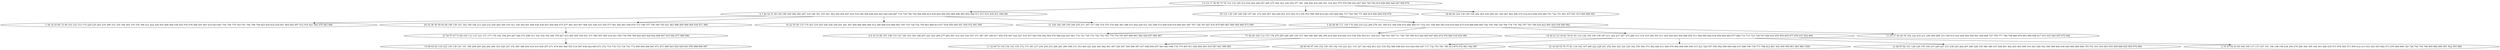 digraph true_tree {
	"0" -> "1"
	"1" -> "2"
	"0" -> "3"
	"1" -> "4"
	"3" -> "5"
	"4" -> "6"
	"1" -> "7"
	"5" -> "8"
	"1" -> "9"
	"5" -> "10"
	"6" -> "11"
	"5" -> "12"
	"5" -> "13"
	"12" -> "14"
	"12" -> "15"
	"10" -> "16"
	"12" -> "17"
	"0" -> "18"
	"12" -> "19"
	"0" [label="3 9 14 17 38 58 75 79 114 132 165 214 218 244 248 257 265 275 306 322 334 359 377 381 396 400 434 440 501 516 563 575 579 590 623 667 692 749 762 819 846 866 928 947 958 979"];
	"1" [label="6 7 40 42 51 89 149 180 240 280 282 287 318 326 351 355 361 362 394 404 407 416 518 546 594 608 620 625 626 629 687 716 730 746 784 804 809 810 839 844 850 852 868 880 883 902 904 911 913 914 930 931 948 981"];
	"2" [label="1 26 34 45 66 72 98 103 123 153 175 229 235 263 270 309 331 335 358 365 370 376 390 412 422 430 455 468 500 538 555 576 578 584 591 607 615 643 681 754 756 779 783 791 792 798 799 823 830 832 838 841 864 892 897 912 916 921 962 976 983 998"];
	"3" [label="95 131 139 140 169 186 197 261 272 360 367 383 420 451 472 502 513 536 553 568 599 614 641 655 669 682 737 764 769 771 806 816 840 849 939 970"];
	"4" [label="29 35 36 50 59 65 68 146 150 161 162 166 184 213 226 232 250 260 300 316 321 338 392 401 408 436 438 453 456 464 475 477 481 503 507 508 525 528 533 550 577 581 592 601 659 670 713 748 757 758 760 765 821 863 886 895 899 909 936 971 996"];
	"5" [label="5 24 64 86 111 144 170 204 210 212 269 278 301 348 431 446 459 470 486 489 517 532 551 558 560 583 618 619 644 675 678 689 690 695 702 704 706 724 768 774 776 782 787 793 794 818 822 905 920 938 949 982"];
	"6" [label="27 54 57 67 73 96 105 113 115 121 171 177 179 182 194 205 247 264 273 298 311 332 352 354 366 378 427 433 485 495 539 541 571 585 587 605 616 621 650 736 780 789 824 825 828 842 898 907 919 946 977 980 990"];
	"7" [label="16 22 55 56 133 174 201 219 245 256 258 259 291 441 447 460 466 469 480 512 540 600 635 666 693 705 719 738 752 795 803 808 814 817 836 856 940 951 954 972 991 995"];
	"8" [label="4 8 19 33 80 107 108 110 127 160 163 183 188 207 223 225 249 277 283 293 312 323 336 357 371 387 397 399 417 450 476 487 522 527 535 537 544 554 562 569 570 586 622 627 661 710 721 725 731 742 743 763 770 778 797 857 869 891 900 926 957 964 967"];
	"9" [label="31 128 148 189 195 206 255 271 307 317 356 374 375 379 384 393 398 415 452 529 531 543 548 572 604 639 674 685 691 697 707 726 767 827 835 875 885 887 890 908 968 973 999"];
	"10" [label="71 82 84 104 112 157 178 276 285 286 295 330 337 346 368 369 386 395 410 429 439 442 519 530 556 593 611 630 631 700 703 709 711 740 745 786 815 820 845 847 862 874 876 884 918 934 985"];
	"11" [label="15 60 63 83 118 125 135 138 141 151 168 208 209 242 292 296 303 329 347 372 385 388 409 418 419 454 457 471 479 493 494 505 514 567 638 642 645 671 672 714 718 733 734 741 772 800 802 848 867 871 873 889 923 924 929 943 978 988 994 997"];
	"12" [label="18 20 21 23 30 62 78 91 93 116 126 154 156 158 187 211 224 237 267 274 284 313 314 319 340 363 411 425 426 443 458 488 492 511 564 565 602 634 656 664 665 677 684 712 715 723 729 747 826 833 855 859 865 877 878 937 952 960"];
	"13" [label="13 25 37 44 46 76 102 122 216 231 246 268 288 333 349 414 432 444 504 509 561 649 668 727 759 777 790 796 860 879 893 896 906 917 933 935 944 955 975 992"];
	"14" [label="28 85 90 97 100 152 159 185 192 193 221 241 310 327 343 402 403 423 534 552 588 598 603 610 624 646 647 717 732 753 781 785 813 870 872 881 942 987"];
	"15" [label="41 43 49 53 70 77 81 119 142 147 200 222 228 251 252 304 320 324 325 342 350 364 373 382 406 413 449 474 484 498 499 506 515 521 524 557 559 582 589 609 628 637 688 708 739 773 788 812 861 932 945 959 961 963 966 1000"];
	"16" [label="11 32 69 74 134 136 143 155 172 173 181 217 230 236 253 266 281 290 308 315 353 405 421 424 445 482 491 497 520 547 549 566 597 617 648 654 657 663 683 698 735 775 807 811 829 854 903 910 927 941 956 965"];
	"17" [label="12 48 87 92 101 120 129 176 190 215 220 227 233 238 243 262 297 299 328 339 380 389 437 448 461 462 463 465 490 510 523 526 542 580 596 606 636 640 660 686 696 755 761 831 834 843 853 858 888 925 950 974 984"];
	"18" [label="39 88 94 124 130 145 164 202 203 239 289 341 345 467 483 496 574 632 633 658 676 680 701 722 751 801 837 851 915 969 986 993"];
	"19" [label="2 10 47 52 61 99 106 109 117 137 167 191 196 198 199 234 254 279 294 302 305 344 391 428 435 473 478 545 573 595 612 613 651 652 653 662 673 679 694 699 720 728 744 750 766 805 882 894 901 922 953 989"];
}
